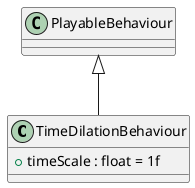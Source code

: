 @startuml
class TimeDilationBehaviour {
    + timeScale : float = 1f
}
PlayableBehaviour <|-- TimeDilationBehaviour
@enduml
